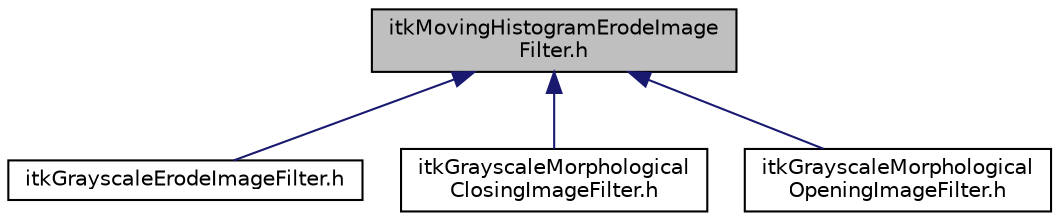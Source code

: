 digraph "itkMovingHistogramErodeImageFilter.h"
{
 // LATEX_PDF_SIZE
  edge [fontname="Helvetica",fontsize="10",labelfontname="Helvetica",labelfontsize="10"];
  node [fontname="Helvetica",fontsize="10",shape=record];
  Node1 [label="itkMovingHistogramErodeImage\lFilter.h",height=0.2,width=0.4,color="black", fillcolor="grey75", style="filled", fontcolor="black",tooltip=" "];
  Node1 -> Node2 [dir="back",color="midnightblue",fontsize="10",style="solid",fontname="Helvetica"];
  Node2 [label="itkGrayscaleErodeImageFilter.h",height=0.2,width=0.4,color="black", fillcolor="white", style="filled",URL="$itkGrayscaleErodeImageFilter_8h.html",tooltip=" "];
  Node1 -> Node3 [dir="back",color="midnightblue",fontsize="10",style="solid",fontname="Helvetica"];
  Node3 [label="itkGrayscaleMorphological\lClosingImageFilter.h",height=0.2,width=0.4,color="black", fillcolor="white", style="filled",URL="$itkGrayscaleMorphologicalClosingImageFilter_8h.html",tooltip=" "];
  Node1 -> Node4 [dir="back",color="midnightblue",fontsize="10",style="solid",fontname="Helvetica"];
  Node4 [label="itkGrayscaleMorphological\lOpeningImageFilter.h",height=0.2,width=0.4,color="black", fillcolor="white", style="filled",URL="$itkGrayscaleMorphologicalOpeningImageFilter_8h.html",tooltip=" "];
}

